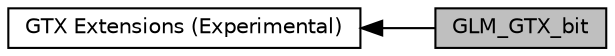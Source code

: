 digraph "GLM_GTX_bit"
{
  edge [fontname="Helvetica",fontsize="10",labelfontname="Helvetica",labelfontsize="10"];
  node [fontname="Helvetica",fontsize="10",shape=box];
  rankdir=LR;
  Node2 [label="GTX Extensions (Experimental)",height=0.2,width=0.4,color="black", fillcolor="white", style="filled",URL="$group__gtx.html",tooltip="Functions and types that the GLSL specification doesn't define, but useful to have for a C++ program."];
  Node1 [label="GLM_GTX_bit",height=0.2,width=0.4,color="black", fillcolor="grey75", style="filled", fontcolor="black",tooltip="Allow to perform bit operations on integer values."];
  Node2->Node1 [shape=plaintext, dir="back", style="solid"];
}
